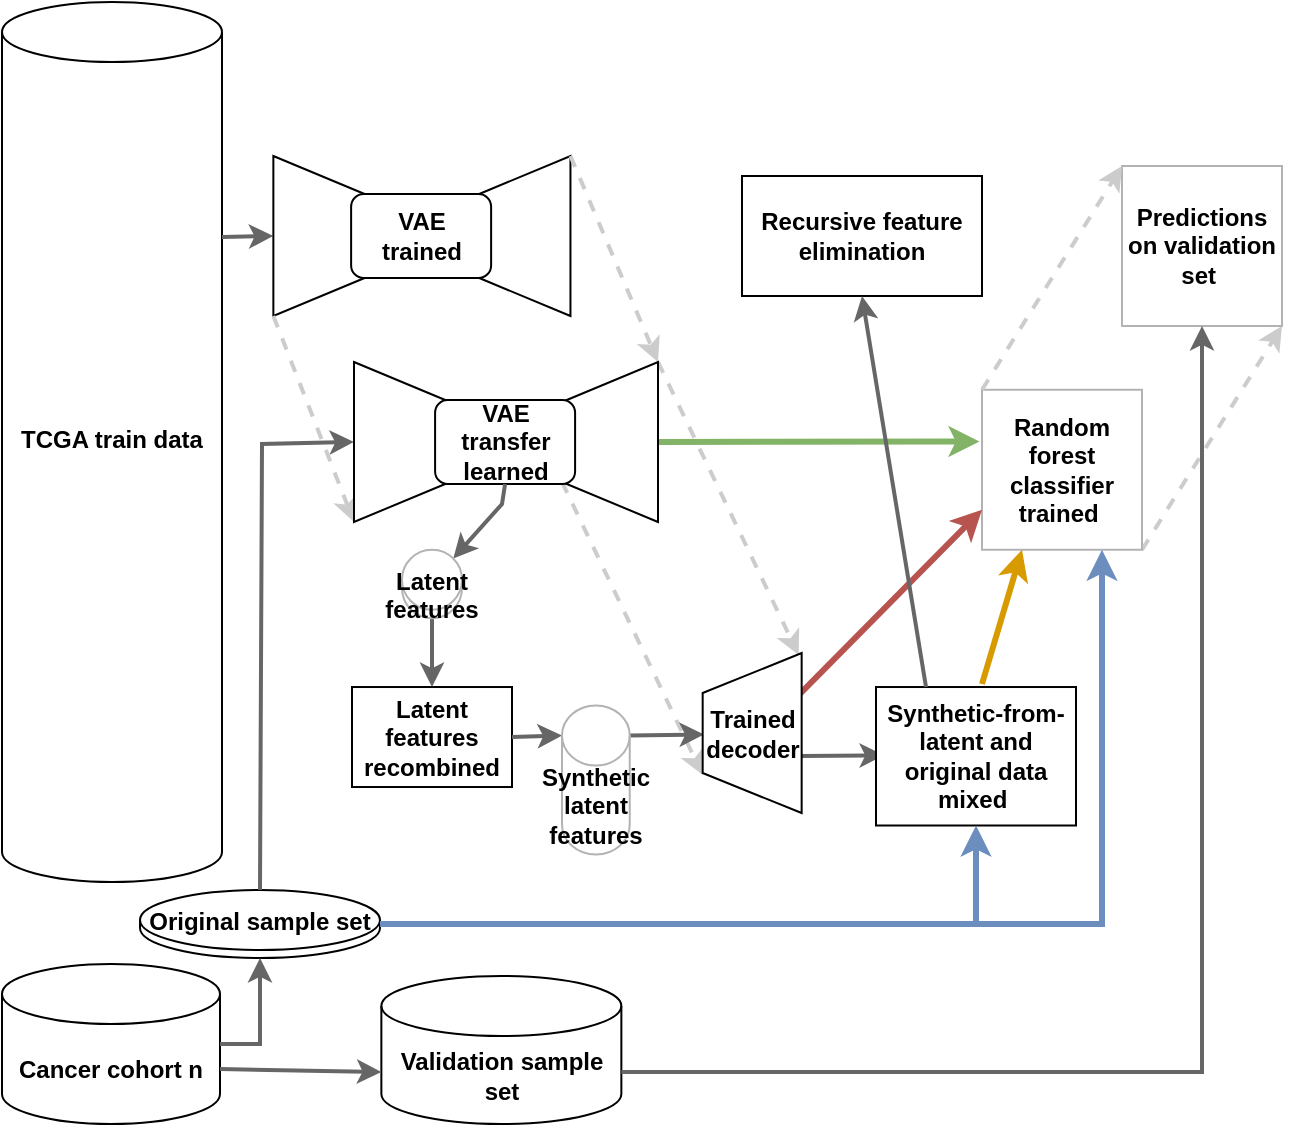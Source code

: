 <mxfile version="21.6.8" type="device">
  <diagram id="YuPaqUzf5OhBC5Z3rplX" name="Page-1">
    <mxGraphModel dx="1895" dy="1719" grid="1" gridSize="10" guides="1" tooltips="1" connect="1" arrows="1" fold="1" page="1" pageScale="1" pageWidth="850" pageHeight="1100" background="none" math="0" shadow="0">
      <root>
        <mxCell id="0" />
        <mxCell id="1" parent="0" />
        <mxCell id="HhaSms0DMfDj1s8Jxr5F-13" value="" style="endArrow=classic;html=1;rounded=0;strokeColor=#666666;strokeWidth=2;entryX=0;entryY=0.5;entryDx=0;entryDy=0;" edge="1" parent="1">
          <mxGeometry width="50" height="50" relative="1" as="geometry">
            <mxPoint x="-451" y="-694" as="sourcePoint" />
            <mxPoint x="-409" y="-694.357" as="targetPoint" />
            <Array as="points" />
          </mxGeometry>
        </mxCell>
        <mxCell id="UzN5cQEO4EBcbUdg2jpK-1" value="&lt;b&gt;TCGA train data&lt;br&gt;&lt;br&gt;&lt;/b&gt;&lt;font style=&quot;font-size: 10px;&quot;&gt;&lt;br&gt;&lt;/font&gt;" style="shape=cylinder3;whiteSpace=wrap;html=1;boundedLbl=1;backgroundOutline=1;size=15;" parent="1" vertex="1">
          <mxGeometry x="-850" y="-1071" width="110" height="440" as="geometry" />
        </mxCell>
        <mxCell id="UzN5cQEO4EBcbUdg2jpK-3" value="&lt;b&gt;Cancer cohort n&lt;/b&gt;" style="shape=cylinder3;whiteSpace=wrap;html=1;boundedLbl=1;backgroundOutline=1;size=15;" parent="1" vertex="1">
          <mxGeometry x="-850" y="-590" width="109" height="80" as="geometry" />
        </mxCell>
        <mxCell id="UzN5cQEO4EBcbUdg2jpK-16" value="&lt;b&gt;Original sample set&lt;br&gt;&lt;br&gt;&lt;br&gt;&lt;/b&gt;" style="shape=cylinder3;whiteSpace=wrap;html=1;boundedLbl=1;backgroundOutline=1;size=15;" parent="1" vertex="1">
          <mxGeometry x="-781" y="-626.99" width="120" height="34" as="geometry" />
        </mxCell>
        <mxCell id="UzN5cQEO4EBcbUdg2jpK-17" value="&lt;b&gt;Validation sample set&lt;/b&gt;" style="shape=cylinder3;whiteSpace=wrap;html=1;boundedLbl=1;backgroundOutline=1;size=15;" parent="1" vertex="1">
          <mxGeometry x="-660.32" y="-584" width="120" height="74" as="geometry" />
        </mxCell>
        <mxCell id="UzN5cQEO4EBcbUdg2jpK-21" value="" style="endArrow=classic;html=1;rounded=0;strokeWidth=2;dashed=1;entryX=1;entryY=1;entryDx=0;entryDy=0;strokeColor=#CCCCCC;exitX=1;exitY=1;exitDx=0;exitDy=0;" parent="1" source="UzN5cQEO4EBcbUdg2jpK-47" target="EcK-fsUtHcCap1s3ufzP-1" edge="1">
          <mxGeometry width="50" height="50" relative="1" as="geometry">
            <mxPoint x="-140" y="-374" as="sourcePoint" />
            <mxPoint x="-118" y="-541.5" as="targetPoint" />
          </mxGeometry>
        </mxCell>
        <mxCell id="UzN5cQEO4EBcbUdg2jpK-31" value="&lt;b&gt;Latent features&lt;br&gt;&lt;/b&gt;&lt;b style=&quot;border-color: var(--border-color);&quot;&gt;recombined&lt;/b&gt;&lt;b&gt;&lt;br&gt;&lt;/b&gt;" style="rounded=0;whiteSpace=wrap;html=1;" parent="1" vertex="1">
          <mxGeometry x="-675" y="-728.49" width="80" height="50" as="geometry" />
        </mxCell>
        <mxCell id="UzN5cQEO4EBcbUdg2jpK-39" style="edgeStyle=orthogonalEdgeStyle;rounded=0;orthogonalLoop=1;jettySize=auto;html=1;exitX=1;exitY=0.5;exitDx=0;exitDy=0;exitPerimeter=0;entryX=1;entryY=0;entryDx=0;entryDy=18;entryPerimeter=0;strokeColor=#CCCCCC;strokeWidth=2;" parent="1" source="UzN5cQEO4EBcbUdg2jpK-26" target="UzN5cQEO4EBcbUdg2jpK-26" edge="1">
          <mxGeometry relative="1" as="geometry" />
        </mxCell>
        <mxCell id="UzN5cQEO4EBcbUdg2jpK-47" value="&lt;b&gt;Random forest classifier trained&amp;nbsp;&lt;/b&gt;" style="whiteSpace=wrap;html=1;aspect=fixed;strokeColor=#B3B3B3;perimeter=rectanglePerimeter;" parent="1" vertex="1">
          <mxGeometry x="-360" y="-877.12" width="80" height="80" as="geometry" />
        </mxCell>
        <mxCell id="EcK-fsUtHcCap1s3ufzP-1" value="&lt;b&gt;Predictions on validation set&amp;nbsp;&lt;/b&gt;" style="whiteSpace=wrap;html=1;aspect=fixed;strokeColor=#B3B3B3;" parent="1" vertex="1">
          <mxGeometry x="-290" y="-989" width="80" height="80" as="geometry" />
        </mxCell>
        <mxCell id="EcK-fsUtHcCap1s3ufzP-4" value="" style="endArrow=classic;html=1;rounded=0;strokeWidth=2;dashed=1;entryX=1;entryY=1;entryDx=0;entryDy=0;strokeColor=#CCCCCC;exitX=1;exitY=1;exitDx=0;exitDy=0;" parent="1" source="-TSSFpuOWZUfAWz2F4pI-28" edge="1">
          <mxGeometry width="50" height="50" relative="1" as="geometry">
            <mxPoint x="-417.5" y="-899.5" as="sourcePoint" />
            <mxPoint x="-451.663" y="-744.486" as="targetPoint" />
          </mxGeometry>
        </mxCell>
        <mxCell id="UzN5cQEO4EBcbUdg2jpK-18" value="" style="endArrow=classic;html=1;rounded=0;strokeColor=#666666;strokeWidth=2;entryX=0.5;entryY=1;entryDx=0;entryDy=0;entryPerimeter=0;exitX=1;exitY=0.5;exitDx=0;exitDy=0;exitPerimeter=0;" parent="1" source="UzN5cQEO4EBcbUdg2jpK-3" target="UzN5cQEO4EBcbUdg2jpK-16" edge="1">
          <mxGeometry width="50" height="50" relative="1" as="geometry">
            <mxPoint x="-740" y="-526" as="sourcePoint" />
            <mxPoint x="-683.142" y="-284" as="targetPoint" />
            <Array as="points">
              <mxPoint x="-721" y="-550" />
            </Array>
          </mxGeometry>
        </mxCell>
        <mxCell id="UzN5cQEO4EBcbUdg2jpK-19" value="" style="endArrow=classic;html=1;rounded=0;strokeColor=#666666;strokeWidth=2;entryX=0;entryY=0;entryDx=0;entryDy=48;entryPerimeter=0;exitX=1;exitY=0;exitDx=0;exitDy=52.5;exitPerimeter=0;" parent="1" source="UzN5cQEO4EBcbUdg2jpK-3" target="UzN5cQEO4EBcbUdg2jpK-17" edge="1">
          <mxGeometry width="50" height="50" relative="1" as="geometry">
            <mxPoint x="-729" y="-394" as="sourcePoint" />
            <mxPoint x="-678.363" y="-255.496" as="targetPoint" />
            <Array as="points" />
          </mxGeometry>
        </mxCell>
        <mxCell id="UzN5cQEO4EBcbUdg2jpK-20" value="" style="endArrow=classic;html=1;rounded=0;strokeColor=#666666;strokeWidth=2;exitX=0.5;exitY=0;exitDx=0;exitDy=0;exitPerimeter=0;entryX=0.5;entryY=1;entryDx=0;entryDy=0;" parent="1" source="UzN5cQEO4EBcbUdg2jpK-16" target="-TSSFpuOWZUfAWz2F4pI-24" edge="1">
          <mxGeometry width="50" height="50" relative="1" as="geometry">
            <mxPoint x="-656.858" y="-288" as="sourcePoint" />
            <mxPoint x="-700" y="-890" as="targetPoint" />
            <Array as="points">
              <mxPoint x="-720" y="-850" />
            </Array>
          </mxGeometry>
        </mxCell>
        <mxCell id="UzN5cQEO4EBcbUdg2jpK-22" value="" style="endArrow=classic;html=1;rounded=0;strokeColor=#666666;strokeWidth=2;entryX=0.5;entryY=1;entryDx=0;entryDy=0;exitX=1;exitY=0;exitDx=0;exitDy=117.5;exitPerimeter=0;" parent="1" source="UzN5cQEO4EBcbUdg2jpK-1" target="-TSSFpuOWZUfAWz2F4pI-21" edge="1">
          <mxGeometry width="50" height="50" relative="1" as="geometry">
            <mxPoint x="-740" y="-949" as="sourcePoint" />
            <mxPoint x="-676" y="-950.0" as="targetPoint" />
            <Array as="points" />
          </mxGeometry>
        </mxCell>
        <mxCell id="UzN5cQEO4EBcbUdg2jpK-23" value="" style="endArrow=classic;html=1;rounded=0;strokeColor=#82b366;strokeWidth=3;exitX=0.5;exitY=1;exitDx=0;exitDy=0;fillColor=#d5e8d4;entryX=-0.016;entryY=0.323;entryDx=0;entryDy=0;entryPerimeter=0;" parent="1" source="-TSSFpuOWZUfAWz2F4pI-28" target="UzN5cQEO4EBcbUdg2jpK-47" edge="1">
          <mxGeometry width="50" height="50" relative="1" as="geometry">
            <mxPoint x="-417.5" y="-850.75" as="sourcePoint" />
            <mxPoint x="-320" y="-1025" as="targetPoint" />
            <Array as="points" />
          </mxGeometry>
        </mxCell>
        <mxCell id="UzN5cQEO4EBcbUdg2jpK-32" value="" style="endArrow=classic;html=1;rounded=0;strokeColor=#666666;strokeWidth=2;entryX=0.5;entryY=0;entryDx=0;entryDy=0;exitX=0.5;exitY=1;exitDx=0;exitDy=0;exitPerimeter=0;" parent="1" source="UzN5cQEO4EBcbUdg2jpK-26" target="UzN5cQEO4EBcbUdg2jpK-31" edge="1">
          <mxGeometry x="-0.918" y="10" width="50" height="50" relative="1" as="geometry">
            <mxPoint x="-510" y="-554" as="sourcePoint" />
            <mxPoint x="-623.142" y="-191" as="targetPoint" />
            <Array as="points" />
            <mxPoint as="offset" />
          </mxGeometry>
        </mxCell>
        <mxCell id="UzN5cQEO4EBcbUdg2jpK-33" value="" style="endArrow=classic;html=1;rounded=0;strokeColor=#666666;strokeWidth=2;entryX=0;entryY=0;entryDx=0;entryDy=15;entryPerimeter=0;exitX=1;exitY=0.5;exitDx=0;exitDy=0;" parent="1" source="UzN5cQEO4EBcbUdg2jpK-31" target="UzN5cQEO4EBcbUdg2jpK-25" edge="1">
          <mxGeometry width="50" height="50" relative="1" as="geometry">
            <mxPoint x="-552" y="-705" as="sourcePoint" />
            <mxPoint x="-530" y="-747" as="targetPoint" />
            <Array as="points" />
          </mxGeometry>
        </mxCell>
        <mxCell id="5apU4q3JXk6XN7kTxdJK-13" value="" style="endArrow=classic;html=1;rounded=0;strokeColor=#d79b00;strokeWidth=3;fillColor=#ffe6cc;movable=1;resizable=1;rotatable=1;deletable=1;editable=1;connectable=1;entryX=0.25;entryY=1;entryDx=0;entryDy=0;" parent="1" target="UzN5cQEO4EBcbUdg2jpK-47" edge="1">
          <mxGeometry width="50" height="50" relative="1" as="geometry">
            <mxPoint x="-360" y="-730" as="sourcePoint" />
            <mxPoint x="-336" y="-795" as="targetPoint" />
            <Array as="points" />
          </mxGeometry>
        </mxCell>
        <mxCell id="5apU4q3JXk6XN7kTxdJK-11" value="&lt;b style=&quot;border-color: var(--border-color);&quot;&gt;Synthetic-from-latent&amp;nbsp;&lt;/b&gt;&lt;b style=&quot;border-color: var(--border-color);&quot;&gt;and&lt;/b&gt;&lt;b&gt;&lt;br&gt;original data mixed&amp;nbsp;&lt;/b&gt;" style="rounded=0;whiteSpace=wrap;html=1;" parent="1" vertex="1">
          <mxGeometry x="-413" y="-728.49" width="100" height="69.24" as="geometry" />
        </mxCell>
        <mxCell id="UzN5cQEO4EBcbUdg2jpK-15" value="" style="endArrow=classic;html=1;rounded=0;strokeWidth=2;dashed=1;entryX=0.25;entryY=0;entryDx=0;entryDy=0;strokeColor=#CCCCCC;exitX=0.25;exitY=0;exitDx=0;exitDy=0;" parent="1" source="-TSSFpuOWZUfAWz2F4pI-28" edge="1">
          <mxGeometry width="50" height="50" relative="1" as="geometry">
            <mxPoint x="-200" y="-440" as="sourcePoint" />
            <mxPoint x="-499.663" y="-684.486" as="targetPoint" />
          </mxGeometry>
        </mxCell>
        <mxCell id="UzN5cQEO4EBcbUdg2jpK-45" value="" style="endArrow=classic;html=1;rounded=0;strokeColor=#666666;strokeWidth=2;exitX=1;exitY=0;exitDx=0;exitDy=15;exitPerimeter=0;entryX=0.185;entryY=0.505;entryDx=0;entryDy=0;entryPerimeter=0;" parent="1" source="UzN5cQEO4EBcbUdg2jpK-25" edge="1">
          <mxGeometry width="50" height="50" relative="1" as="geometry">
            <mxPoint x="-462" y="-744" as="sourcePoint" />
            <mxPoint x="-498.982" y="-704.756" as="targetPoint" />
            <Array as="points" />
          </mxGeometry>
        </mxCell>
        <mxCell id="-TSSFpuOWZUfAWz2F4pI-20" value="" style="group" parent="1" vertex="1" connectable="0">
          <mxGeometry x="-698" y="-984" width="195.36" height="75" as="geometry" />
        </mxCell>
        <mxCell id="-TSSFpuOWZUfAWz2F4pI-29" value="" style="shape=trapezoid;perimeter=trapezoidPerimeter;whiteSpace=wrap;html=1;fixedSize=1;rotation=-90;" parent="-TSSFpuOWZUfAWz2F4pI-20" vertex="1">
          <mxGeometry x="68.23" y="6" width="80" height="48" as="geometry" />
        </mxCell>
        <mxCell id="-TSSFpuOWZUfAWz2F4pI-21" value="" style="shape=trapezoid;perimeter=trapezoidPerimeter;whiteSpace=wrap;html=1;fixedSize=1;rotation=90;" parent="-TSSFpuOWZUfAWz2F4pI-20" vertex="1">
          <mxGeometry x="-32.32" y="6" width="80" height="48" as="geometry" />
        </mxCell>
        <mxCell id="-TSSFpuOWZUfAWz2F4pI-30" value="" style="group" parent="-TSSFpuOWZUfAWz2F4pI-20" vertex="1" connectable="0">
          <mxGeometry x="-3.0" y="-10" width="121.56" height="80" as="geometry" />
        </mxCell>
        <mxCell id="-TSSFpuOWZUfAWz2F4pI-23" value="&lt;b&gt;VAE&lt;br&gt;trained&lt;/b&gt;" style="rounded=1;whiteSpace=wrap;html=1;" parent="-TSSFpuOWZUfAWz2F4pI-30" vertex="1">
          <mxGeometry x="25.56" y="19" width="70" height="42" as="geometry" />
        </mxCell>
        <mxCell id="-TSSFpuOWZUfAWz2F4pI-34" value="" style="endArrow=classic;html=1;rounded=0;strokeWidth=2;dashed=1;entryX=1;entryY=1;entryDx=0;entryDy=0;strokeColor=#CCCCCC;exitX=1;exitY=1;exitDx=0;exitDy=0;" parent="1" source="-TSSFpuOWZUfAWz2F4pI-21" target="-TSSFpuOWZUfAWz2F4pI-24" edge="1">
          <mxGeometry x="-1" y="111" width="50" height="50" relative="1" as="geometry">
            <mxPoint x="-591.5" y="-792.5" as="sourcePoint" />
            <mxPoint x="-575.06" y="-738.5" as="targetPoint" />
            <mxPoint x="-135" y="-75" as="offset" />
          </mxGeometry>
        </mxCell>
        <mxCell id="-TSSFpuOWZUfAWz2F4pI-35" value="" style="endArrow=classic;html=1;rounded=0;strokeWidth=2;dashed=1;entryX=1;entryY=1;entryDx=0;entryDy=0;strokeColor=#CCCCCC;exitX=1;exitY=1;exitDx=0;exitDy=0;" parent="1" source="-TSSFpuOWZUfAWz2F4pI-29" target="-TSSFpuOWZUfAWz2F4pI-28" edge="1">
          <mxGeometry x="-1" y="111" width="50" height="50" relative="1" as="geometry">
            <mxPoint x="-462.32" y="-970" as="sourcePoint" />
            <mxPoint x="-417.96" y="-880" as="targetPoint" />
            <mxPoint x="-135" y="-75" as="offset" />
          </mxGeometry>
        </mxCell>
        <mxCell id="-TSSFpuOWZUfAWz2F4pI-46" value="" style="group" parent="1" vertex="1" connectable="0">
          <mxGeometry x="-660.32" y="-891" width="138.32" height="80" as="geometry" />
        </mxCell>
        <mxCell id="-TSSFpuOWZUfAWz2F4pI-28" value="" style="shape=trapezoid;perimeter=trapezoidPerimeter;whiteSpace=wrap;html=1;fixedSize=1;rotation=-90;" parent="-TSSFpuOWZUfAWz2F4pI-46" vertex="1">
          <mxGeometry x="74.32" y="16" width="80" height="48" as="geometry" />
        </mxCell>
        <mxCell id="-TSSFpuOWZUfAWz2F4pI-31" value="" style="group" parent="-TSSFpuOWZUfAWz2F4pI-46" vertex="1" connectable="0">
          <mxGeometry width="124" height="80" as="geometry" />
        </mxCell>
        <mxCell id="-TSSFpuOWZUfAWz2F4pI-24" value="" style="shape=trapezoid;perimeter=trapezoidPerimeter;whiteSpace=wrap;html=1;fixedSize=1;rotation=90;" parent="-TSSFpuOWZUfAWz2F4pI-31" vertex="1">
          <mxGeometry x="-29.68" y="16" width="80" height="48" as="geometry" />
        </mxCell>
        <mxCell id="UzN5cQEO4EBcbUdg2jpK-4" value="&lt;b&gt;VAE&lt;br&gt;transfer learned&lt;/b&gt;" style="rounded=1;whiteSpace=wrap;html=1;" parent="-TSSFpuOWZUfAWz2F4pI-31" vertex="1">
          <mxGeometry x="26.87" y="19" width="70" height="42" as="geometry" />
        </mxCell>
        <mxCell id="-TSSFpuOWZUfAWz2F4pI-49" value="" style="endArrow=classic;html=1;rounded=0;strokeColor=#666666;strokeWidth=2;entryX=0.855;entryY=0;entryDx=0;entryDy=4.35;entryPerimeter=0;exitX=0.5;exitY=1;exitDx=0;exitDy=0;" parent="1" source="UzN5cQEO4EBcbUdg2jpK-4" target="UzN5cQEO4EBcbUdg2jpK-26" edge="1">
          <mxGeometry width="50" height="50" relative="1" as="geometry">
            <mxPoint x="-720" y="-742" as="sourcePoint" />
            <mxPoint x="-686.613" y="-741.99" as="targetPoint" />
            <Array as="points">
              <mxPoint x="-600" y="-820" />
            </Array>
          </mxGeometry>
        </mxCell>
        <mxCell id="-TSSFpuOWZUfAWz2F4pI-56" value="" style="endArrow=classic;html=1;rounded=0;strokeColor=#666666;strokeWidth=2;entryX=0.5;entryY=1;entryDx=0;entryDy=0;exitX=1;exitY=0;exitDx=0;exitDy=48;exitPerimeter=0;" parent="1" source="UzN5cQEO4EBcbUdg2jpK-17" target="EcK-fsUtHcCap1s3ufzP-1" edge="1">
          <mxGeometry width="50" height="50" relative="1" as="geometry">
            <mxPoint x="-400.207" y="-516.5" as="sourcePoint" />
            <mxPoint x="-85.289" y="-584.49" as="targetPoint" />
            <Array as="points">
              <mxPoint x="-250" y="-536" />
            </Array>
          </mxGeometry>
        </mxCell>
        <mxCell id="UzN5cQEO4EBcbUdg2jpK-26" value="&lt;b&gt;Latent features&lt;br&gt;&lt;br&gt;&lt;/b&gt;" style="shape=cylinder3;whiteSpace=wrap;html=1;boundedLbl=1;backgroundOutline=1;size=15;strokeColor=#B3B3B3;" parent="1" vertex="1">
          <mxGeometry x="-650.0" y="-797.12" width="30" height="34.25" as="geometry" />
        </mxCell>
        <mxCell id="UzN5cQEO4EBcbUdg2jpK-25" value="&lt;b&gt;Synthetic latent features&lt;/b&gt;" style="shape=cylinder3;whiteSpace=wrap;html=1;boundedLbl=1;backgroundOutline=1;size=15;strokeColor=#B3B3B3;" parent="1" vertex="1">
          <mxGeometry x="-570" y="-719.24" width="33.87" height="74.49" as="geometry" />
        </mxCell>
        <mxCell id="Majem9OmGgyb3U6Gu6VV-1" value="&lt;b&gt;Recursive feature elimination&lt;/b&gt;" style="rounded=0;whiteSpace=wrap;html=1;" parent="1" vertex="1">
          <mxGeometry x="-480" y="-984" width="120" height="60" as="geometry" />
        </mxCell>
        <mxCell id="eaHIUGbXTXQ_PHAHpQgw-2" value="" style="endArrow=classic;html=1;rounded=0;strokeColor=#6c8ebf;strokeWidth=3;fillColor=#dae8fc;movable=1;resizable=1;rotatable=1;deletable=1;editable=1;connectable=1;entryX=0.75;entryY=1;entryDx=0;entryDy=0;exitX=1;exitY=0.5;exitDx=0;exitDy=0;exitPerimeter=0;" parent="1" source="UzN5cQEO4EBcbUdg2jpK-16" target="UzN5cQEO4EBcbUdg2jpK-47" edge="1">
          <mxGeometry width="50" height="50" relative="1" as="geometry">
            <mxPoint x="-660" y="-584" as="sourcePoint" />
            <mxPoint x="-250" y="-710" as="targetPoint" />
            <Array as="points">
              <mxPoint x="-300" y="-610" />
            </Array>
          </mxGeometry>
        </mxCell>
        <mxCell id="fIgnB0_eP4-JwERvQPA--1" value="" style="endArrow=classic;html=1;rounded=0;strokeColor=#b85450;strokeWidth=3;fillColor=#f8cecc;movable=1;resizable=1;rotatable=1;deletable=1;editable=1;connectable=1;entryX=0;entryY=0.75;entryDx=0;entryDy=0;exitX=0.75;exitY=1;exitDx=0;exitDy=0;" parent="1" target="UzN5cQEO4EBcbUdg2jpK-47" edge="1">
          <mxGeometry x="1" y="175" width="50" height="50" relative="1" as="geometry">
            <mxPoint x="-451.663" y="-724.486" as="sourcePoint" />
            <mxPoint x="-190" y="-1050" as="targetPoint" />
            <Array as="points" />
            <mxPoint x="18" y="-9" as="offset" />
          </mxGeometry>
        </mxCell>
        <mxCell id="fIgnB0_eP4-JwERvQPA--6" value="" style="endArrow=classic;html=1;rounded=0;strokeColor=#6c8ebf;strokeWidth=3;fillColor=#dae8fc;movable=1;resizable=1;rotatable=1;deletable=1;editable=1;connectable=1;entryX=0.5;entryY=1;entryDx=0;entryDy=0;" parent="1" target="5apU4q3JXk6XN7kTxdJK-11" edge="1">
          <mxGeometry x="-1" y="304" width="50" height="50" relative="1" as="geometry">
            <mxPoint x="-363" y="-610" as="sourcePoint" />
            <mxPoint x="-363" y="-643" as="targetPoint" />
            <Array as="points" />
            <mxPoint x="84" y="210" as="offset" />
          </mxGeometry>
        </mxCell>
        <mxCell id="fIgnB0_eP4-JwERvQPA--7" value="" style="endArrow=classic;html=1;rounded=0;strokeColor=#666666;strokeWidth=2;entryX=0.5;entryY=1;entryDx=0;entryDy=0;exitX=0.25;exitY=0;exitDx=0;exitDy=0;" parent="1" source="5apU4q3JXk6XN7kTxdJK-11" target="Majem9OmGgyb3U6Gu6VV-1" edge="1">
          <mxGeometry width="50" height="50" relative="1" as="geometry">
            <mxPoint x="-730.5" y="-494.5" as="sourcePoint" />
            <mxPoint x="-651" y="-496" as="targetPoint" />
            <Array as="points" />
          </mxGeometry>
        </mxCell>
        <mxCell id="qFBJ_dphTkZHcTiTSMuX-1" value="" style="endArrow=classic;html=1;rounded=0;strokeWidth=2;dashed=1;entryX=1;entryY=1;entryDx=0;entryDy=0;strokeColor=#CCCCCC;exitX=1;exitY=1;exitDx=0;exitDy=0;" parent="1" edge="1">
          <mxGeometry width="50" height="50" relative="1" as="geometry">
            <mxPoint x="-360.0" y="-877.12" as="sourcePoint" />
            <mxPoint x="-290.0" y="-989" as="targetPoint" />
          </mxGeometry>
        </mxCell>
        <mxCell id="HhaSms0DMfDj1s8Jxr5F-11" value="" style="shape=trapezoid;perimeter=trapezoidPerimeter;whiteSpace=wrap;html=1;fixedSize=1;rotation=-90;container=0;" vertex="1" parent="1">
          <mxGeometry x="-514.92" y="-730.23" width="80" height="49.49" as="geometry" />
        </mxCell>
        <mxCell id="HhaSms0DMfDj1s8Jxr5F-12" value="&lt;span style=&quot;background-color: rgb(255, 255, 255);&quot;&gt;&lt;b&gt;Trained decoder&lt;/b&gt;&lt;/span&gt;" style="text;html=1;strokeColor=none;fillColor=none;align=center;verticalAlign=middle;whiteSpace=wrap;rounded=0;container=0;" vertex="1" parent="1">
          <mxGeometry x="-513.659" y="-728.486" width="79.34" height="46.99" as="geometry" />
        </mxCell>
      </root>
    </mxGraphModel>
  </diagram>
</mxfile>
